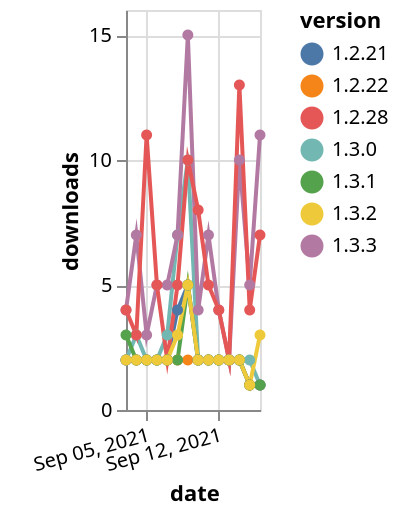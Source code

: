{"$schema": "https://vega.github.io/schema/vega-lite/v5.json", "description": "A simple bar chart with embedded data.", "data": {"values": [{"date": "2021-09-03", "total": 2547, "delta": 2, "version": "1.2.22"}, {"date": "2021-09-04", "total": 2549, "delta": 2, "version": "1.2.22"}, {"date": "2021-09-05", "total": 2551, "delta": 2, "version": "1.2.22"}, {"date": "2021-09-06", "total": 2553, "delta": 2, "version": "1.2.22"}, {"date": "2021-09-07", "total": 2555, "delta": 2, "version": "1.2.22"}, {"date": "2021-09-08", "total": 2557, "delta": 2, "version": "1.2.22"}, {"date": "2021-09-09", "total": 2559, "delta": 2, "version": "1.2.22"}, {"date": "2021-09-10", "total": 2561, "delta": 2, "version": "1.2.22"}, {"date": "2021-09-11", "total": 2563, "delta": 2, "version": "1.2.22"}, {"date": "2021-09-12", "total": 2565, "delta": 2, "version": "1.2.22"}, {"date": "2021-09-13", "total": 2567, "delta": 2, "version": "1.2.22"}, {"date": "2021-09-14", "total": 2569, "delta": 2, "version": "1.2.22"}, {"date": "2021-09-15", "total": 2570, "delta": 1, "version": "1.2.22"}, {"date": "2021-09-16", "total": 2571, "delta": 1, "version": "1.2.22"}, {"date": "2021-09-03", "total": 7615, "delta": 2, "version": "1.3.0"}, {"date": "2021-09-04", "total": 7618, "delta": 3, "version": "1.3.0"}, {"date": "2021-09-05", "total": 7620, "delta": 2, "version": "1.3.0"}, {"date": "2021-09-06", "total": 7622, "delta": 2, "version": "1.3.0"}, {"date": "2021-09-07", "total": 7625, "delta": 3, "version": "1.3.0"}, {"date": "2021-09-08", "total": 7632, "delta": 7, "version": "1.3.0"}, {"date": "2021-09-09", "total": 7642, "delta": 10, "version": "1.3.0"}, {"date": "2021-09-10", "total": 7644, "delta": 2, "version": "1.3.0"}, {"date": "2021-09-11", "total": 7646, "delta": 2, "version": "1.3.0"}, {"date": "2021-09-12", "total": 7648, "delta": 2, "version": "1.3.0"}, {"date": "2021-09-13", "total": 7650, "delta": 2, "version": "1.3.0"}, {"date": "2021-09-14", "total": 7652, "delta": 2, "version": "1.3.0"}, {"date": "2021-09-15", "total": 7654, "delta": 2, "version": "1.3.0"}, {"date": "2021-09-16", "total": 7655, "delta": 1, "version": "1.3.0"}, {"date": "2021-09-03", "total": 2845, "delta": 2, "version": "1.2.21"}, {"date": "2021-09-04", "total": 2847, "delta": 2, "version": "1.2.21"}, {"date": "2021-09-05", "total": 2849, "delta": 2, "version": "1.2.21"}, {"date": "2021-09-06", "total": 2851, "delta": 2, "version": "1.2.21"}, {"date": "2021-09-07", "total": 2853, "delta": 2, "version": "1.2.21"}, {"date": "2021-09-08", "total": 2857, "delta": 4, "version": "1.2.21"}, {"date": "2021-09-09", "total": 2862, "delta": 5, "version": "1.2.21"}, {"date": "2021-09-10", "total": 2864, "delta": 2, "version": "1.2.21"}, {"date": "2021-09-11", "total": 2866, "delta": 2, "version": "1.2.21"}, {"date": "2021-09-12", "total": 2868, "delta": 2, "version": "1.2.21"}, {"date": "2021-09-13", "total": 2870, "delta": 2, "version": "1.2.21"}, {"date": "2021-09-14", "total": 2872, "delta": 2, "version": "1.2.21"}, {"date": "2021-09-15", "total": 2873, "delta": 1, "version": "1.2.21"}, {"date": "2021-09-16", "total": 2874, "delta": 1, "version": "1.2.21"}, {"date": "2021-09-03", "total": 11503, "delta": 4, "version": "1.3.3"}, {"date": "2021-09-04", "total": 11510, "delta": 7, "version": "1.3.3"}, {"date": "2021-09-05", "total": 11513, "delta": 3, "version": "1.3.3"}, {"date": "2021-09-06", "total": 11518, "delta": 5, "version": "1.3.3"}, {"date": "2021-09-07", "total": 11523, "delta": 5, "version": "1.3.3"}, {"date": "2021-09-08", "total": 11530, "delta": 7, "version": "1.3.3"}, {"date": "2021-09-09", "total": 11545, "delta": 15, "version": "1.3.3"}, {"date": "2021-09-10", "total": 11549, "delta": 4, "version": "1.3.3"}, {"date": "2021-09-11", "total": 11556, "delta": 7, "version": "1.3.3"}, {"date": "2021-09-12", "total": 11560, "delta": 4, "version": "1.3.3"}, {"date": "2021-09-13", "total": 11562, "delta": 2, "version": "1.3.3"}, {"date": "2021-09-14", "total": 11572, "delta": 10, "version": "1.3.3"}, {"date": "2021-09-15", "total": 11577, "delta": 5, "version": "1.3.3"}, {"date": "2021-09-16", "total": 11588, "delta": 11, "version": "1.3.3"}, {"date": "2021-09-03", "total": 8117, "delta": 4, "version": "1.2.28"}, {"date": "2021-09-04", "total": 8120, "delta": 3, "version": "1.2.28"}, {"date": "2021-09-05", "total": 8131, "delta": 11, "version": "1.2.28"}, {"date": "2021-09-06", "total": 8136, "delta": 5, "version": "1.2.28"}, {"date": "2021-09-07", "total": 8138, "delta": 2, "version": "1.2.28"}, {"date": "2021-09-08", "total": 8143, "delta": 5, "version": "1.2.28"}, {"date": "2021-09-09", "total": 8153, "delta": 10, "version": "1.2.28"}, {"date": "2021-09-10", "total": 8161, "delta": 8, "version": "1.2.28"}, {"date": "2021-09-11", "total": 8166, "delta": 5, "version": "1.2.28"}, {"date": "2021-09-12", "total": 8170, "delta": 4, "version": "1.2.28"}, {"date": "2021-09-13", "total": 8172, "delta": 2, "version": "1.2.28"}, {"date": "2021-09-14", "total": 8185, "delta": 13, "version": "1.2.28"}, {"date": "2021-09-15", "total": 8189, "delta": 4, "version": "1.2.28"}, {"date": "2021-09-16", "total": 8196, "delta": 7, "version": "1.2.28"}, {"date": "2021-09-03", "total": 3561, "delta": 3, "version": "1.3.1"}, {"date": "2021-09-04", "total": 3563, "delta": 2, "version": "1.3.1"}, {"date": "2021-09-05", "total": 3565, "delta": 2, "version": "1.3.1"}, {"date": "2021-09-06", "total": 3567, "delta": 2, "version": "1.3.1"}, {"date": "2021-09-07", "total": 3569, "delta": 2, "version": "1.3.1"}, {"date": "2021-09-08", "total": 3571, "delta": 2, "version": "1.3.1"}, {"date": "2021-09-09", "total": 3576, "delta": 5, "version": "1.3.1"}, {"date": "2021-09-10", "total": 3578, "delta": 2, "version": "1.3.1"}, {"date": "2021-09-11", "total": 3580, "delta": 2, "version": "1.3.1"}, {"date": "2021-09-12", "total": 3582, "delta": 2, "version": "1.3.1"}, {"date": "2021-09-13", "total": 3584, "delta": 2, "version": "1.3.1"}, {"date": "2021-09-14", "total": 3586, "delta": 2, "version": "1.3.1"}, {"date": "2021-09-15", "total": 3587, "delta": 1, "version": "1.3.1"}, {"date": "2021-09-16", "total": 3588, "delta": 1, "version": "1.3.1"}, {"date": "2021-09-03", "total": 3881, "delta": 2, "version": "1.3.2"}, {"date": "2021-09-04", "total": 3883, "delta": 2, "version": "1.3.2"}, {"date": "2021-09-05", "total": 3885, "delta": 2, "version": "1.3.2"}, {"date": "2021-09-06", "total": 3887, "delta": 2, "version": "1.3.2"}, {"date": "2021-09-07", "total": 3889, "delta": 2, "version": "1.3.2"}, {"date": "2021-09-08", "total": 3892, "delta": 3, "version": "1.3.2"}, {"date": "2021-09-09", "total": 3897, "delta": 5, "version": "1.3.2"}, {"date": "2021-09-10", "total": 3899, "delta": 2, "version": "1.3.2"}, {"date": "2021-09-11", "total": 3901, "delta": 2, "version": "1.3.2"}, {"date": "2021-09-12", "total": 3903, "delta": 2, "version": "1.3.2"}, {"date": "2021-09-13", "total": 3905, "delta": 2, "version": "1.3.2"}, {"date": "2021-09-14", "total": 3907, "delta": 2, "version": "1.3.2"}, {"date": "2021-09-15", "total": 3908, "delta": 1, "version": "1.3.2"}, {"date": "2021-09-16", "total": 3911, "delta": 3, "version": "1.3.2"}]}, "width": "container", "mark": {"type": "line", "point": {"filled": true}}, "encoding": {"x": {"field": "date", "type": "temporal", "timeUnit": "yearmonthdate", "title": "date", "axis": {"labelAngle": -15}}, "y": {"field": "delta", "type": "quantitative", "title": "downloads"}, "color": {"field": "version", "type": "nominal"}, "tooltip": {"field": "delta"}}}